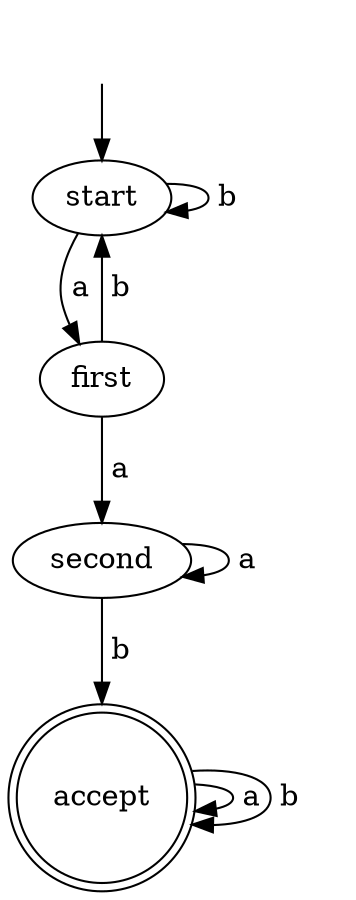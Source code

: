 digraph G {
	"" [shape=none]
	"" -> start
	accept [shape=doublecircle]
	start -> first [label=" a "]
	start -> start [label=" b "]
	first -> second [label=" a "]
	first -> start [label=" b "]
	second -> second [label=" a "]
	second -> accept [label=" b "]
	accept -> accept [label=" a "]
	accept -> accept [label=" b "]
}
